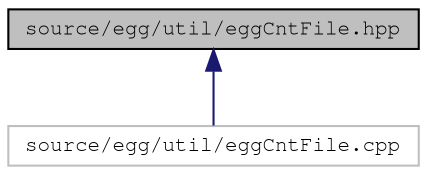 digraph "source/egg/util/eggCntFile.hpp"
{
 // LATEX_PDF_SIZE
  edge [fontname="FreeMono",fontsize="10",labelfontname="FreeMono",labelfontsize="10"];
  node [fontname="FreeMono",fontsize="10",shape=record];
  Node1 [label="source/egg/util/eggCntFile.hpp",height=0.2,width=0.4,color="black", fillcolor="grey75", style="filled", fontcolor="black",tooltip="Implementation of File for NAND-Content files (read-only)."];
  Node1 -> Node2 [dir="back",color="midnightblue",fontsize="10",style="solid",fontname="FreeMono"];
  Node2 [label="source/egg/util/eggCntFile.cpp",height=0.2,width=0.4,color="grey75", fillcolor="white", style="filled",tooltip=" "];
}
